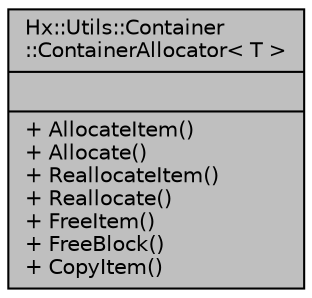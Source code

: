 digraph "Hx::Utils::Container::ContainerAllocator&lt; T &gt;"
{
  edge [fontname="Helvetica",fontsize="10",labelfontname="Helvetica",labelfontsize="10"];
  node [fontname="Helvetica",fontsize="10",shape=record];
  Node1 [label="{Hx::Utils::Container\l::ContainerAllocator\< T \>\n||+ AllocateItem()\l+ Allocate()\l+ ReallocateItem()\l+ Reallocate()\l+ FreeItem()\l+ FreeBlock()\l+ CopyItem()\l}",height=0.2,width=0.4,color="black", fillcolor="grey75", style="filled", fontcolor="black"];
}
